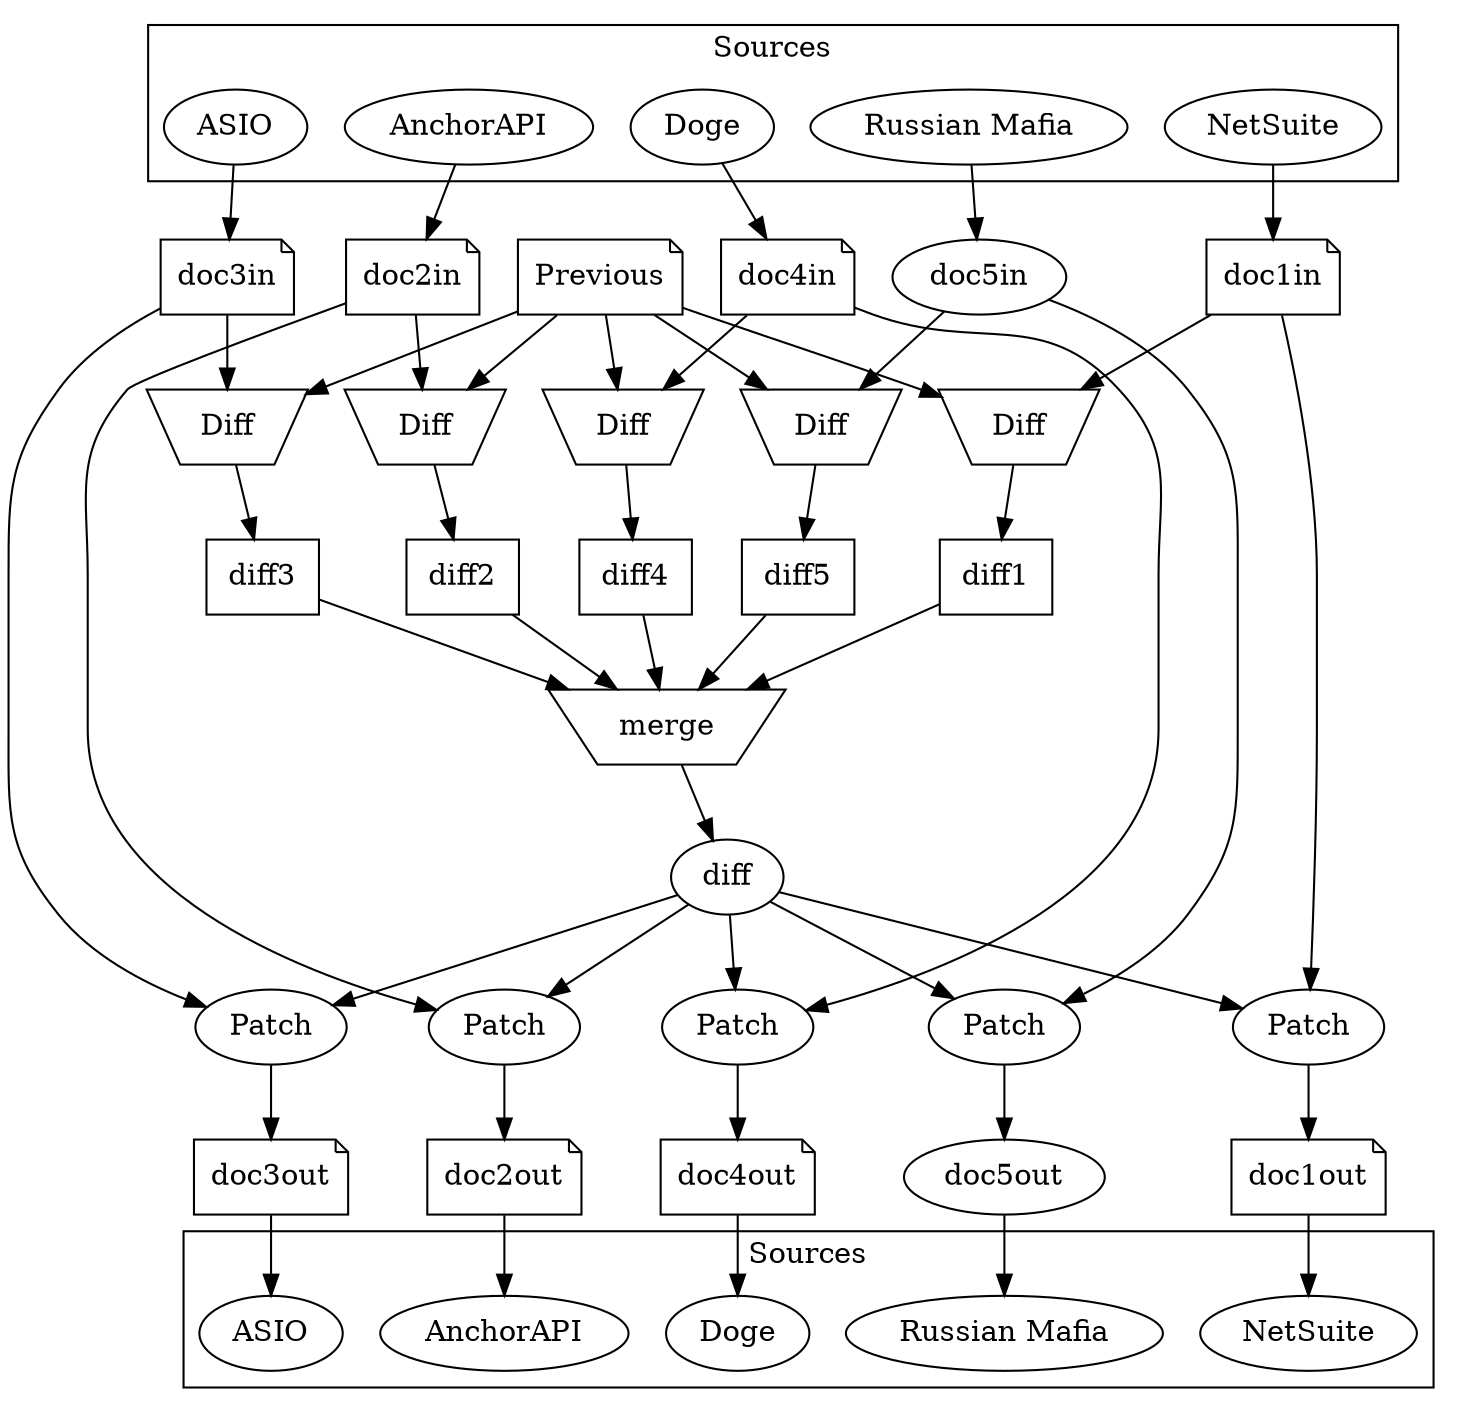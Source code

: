 digraph {


        /* Source systems */
        subgraph cluster_top {
                label = "Sources";

                source1t [shape=ellipse, label="NetSuite"];
                source2t [shape=ellipse, label="AnchorAPI"];
                source3t [shape=ellipse, label="ASIO"];
                source4t [shape=ellipse, label="Doge"];
                source5t [shape=ellipse, label="Russian Mafia"];
        }

        /* Get */
        doc1in [shape=note];
        doc2in [shape=note];
        doc3in [shape=note];
        doc4in [shape=note];
        doc4in [shape=note];

        source1t -> doc1in;
        source2t -> doc2in;
        source3t -> doc3in;
        source4t -> doc4in;
        source5t -> doc5in;

        /* Diff */
        initial [shape=note, label="Previous"];

        compare1 [shape=invtrapezium, label="Diff"];
        compare2 [shape=invtrapezium, label="Diff"];
        compare3 [shape=invtrapezium, label="Diff"];
        compare4 [shape=invtrapezium, label="Diff"];
        compare5 [shape=invtrapezium, label="Diff"];

        diff1 [shape=rectangle];
        diff2 [shape=rectangle];
        diff3 [shape=rectangle];
        diff4 [shape=rectangle];
        diff5 [shape=rectangle];

        {doc1in initial} -> compare1 -> diff1;
        {doc2in initial} -> compare2 -> diff2;
        {doc3in initial} -> compare3 -> diff3;
        {doc4in initial} -> compare4 -> diff4;
        {doc5in initial} -> compare5 -> diff5;

        /* Merge */
        merge [shape=invtrapezium];

        {diff1 diff2 diff3 diff4 diff5} -> merge -> diff;

        /* Apply */
        apply1 [label="Patch"];
        apply2 [label="Patch"];
        apply3 [label="Patch"];
        apply4 [label="Patch"];
        apply5 [label="Patch"];

        {doc1in diff} -> apply1 -> doc1out;
        {doc2in diff} -> apply2 -> doc2out;
        {doc3in diff} -> apply3 -> doc3out;
        {doc4in diff} -> apply4 -> doc4out;
        {doc5in diff} -> apply5 -> doc5out;

        /* Put */
        doc1out [shape=note];
        doc2out [shape=note];
        doc3out [shape=note];
        doc4out [shape=note];
        doc4out [shape=note];

        doc1out -> source1b;
        doc2out -> source2b;
        doc3out -> source3b;
        doc4out -> source4b;
        doc5out -> source5b;

        /* Sink systems */
        subgraph cluster_bottom {
                label = "Sources";
                source1b [shape=ellipse, label="NetSuite"];
                source2b [shape=ellipse, label="AnchorAPI"];
                source3b [shape=ellipse, label="ASIO"];
                source4b [shape=ellipse, label="Doge"];
                source5b [shape=ellipse, label="Russian Mafia"];
        }
}
